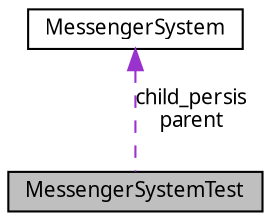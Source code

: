 digraph G
{
  edge [fontname="FreeSans.ttf",fontsize="10",labelfontname="FreeSans.ttf",labelfontsize="10"];
  node [fontname="FreeSans.ttf",fontsize="10",shape=record];
  Node1 [label="MessengerSystemTest",height=0.2,width=0.4,color="black", fillcolor="grey75", style="filled" fontcolor="black"];
  Node2 -> Node1 [dir=back,color="darkorchid3",fontsize="10",style="dashed",label="child_persis\nparent"];
  Node2 [label="MessengerSystem",height=0.2,width=0.4,color="black", fillcolor="white", style="filled",URL="$dc/dc9/interface_messenger_system.html"];
}
